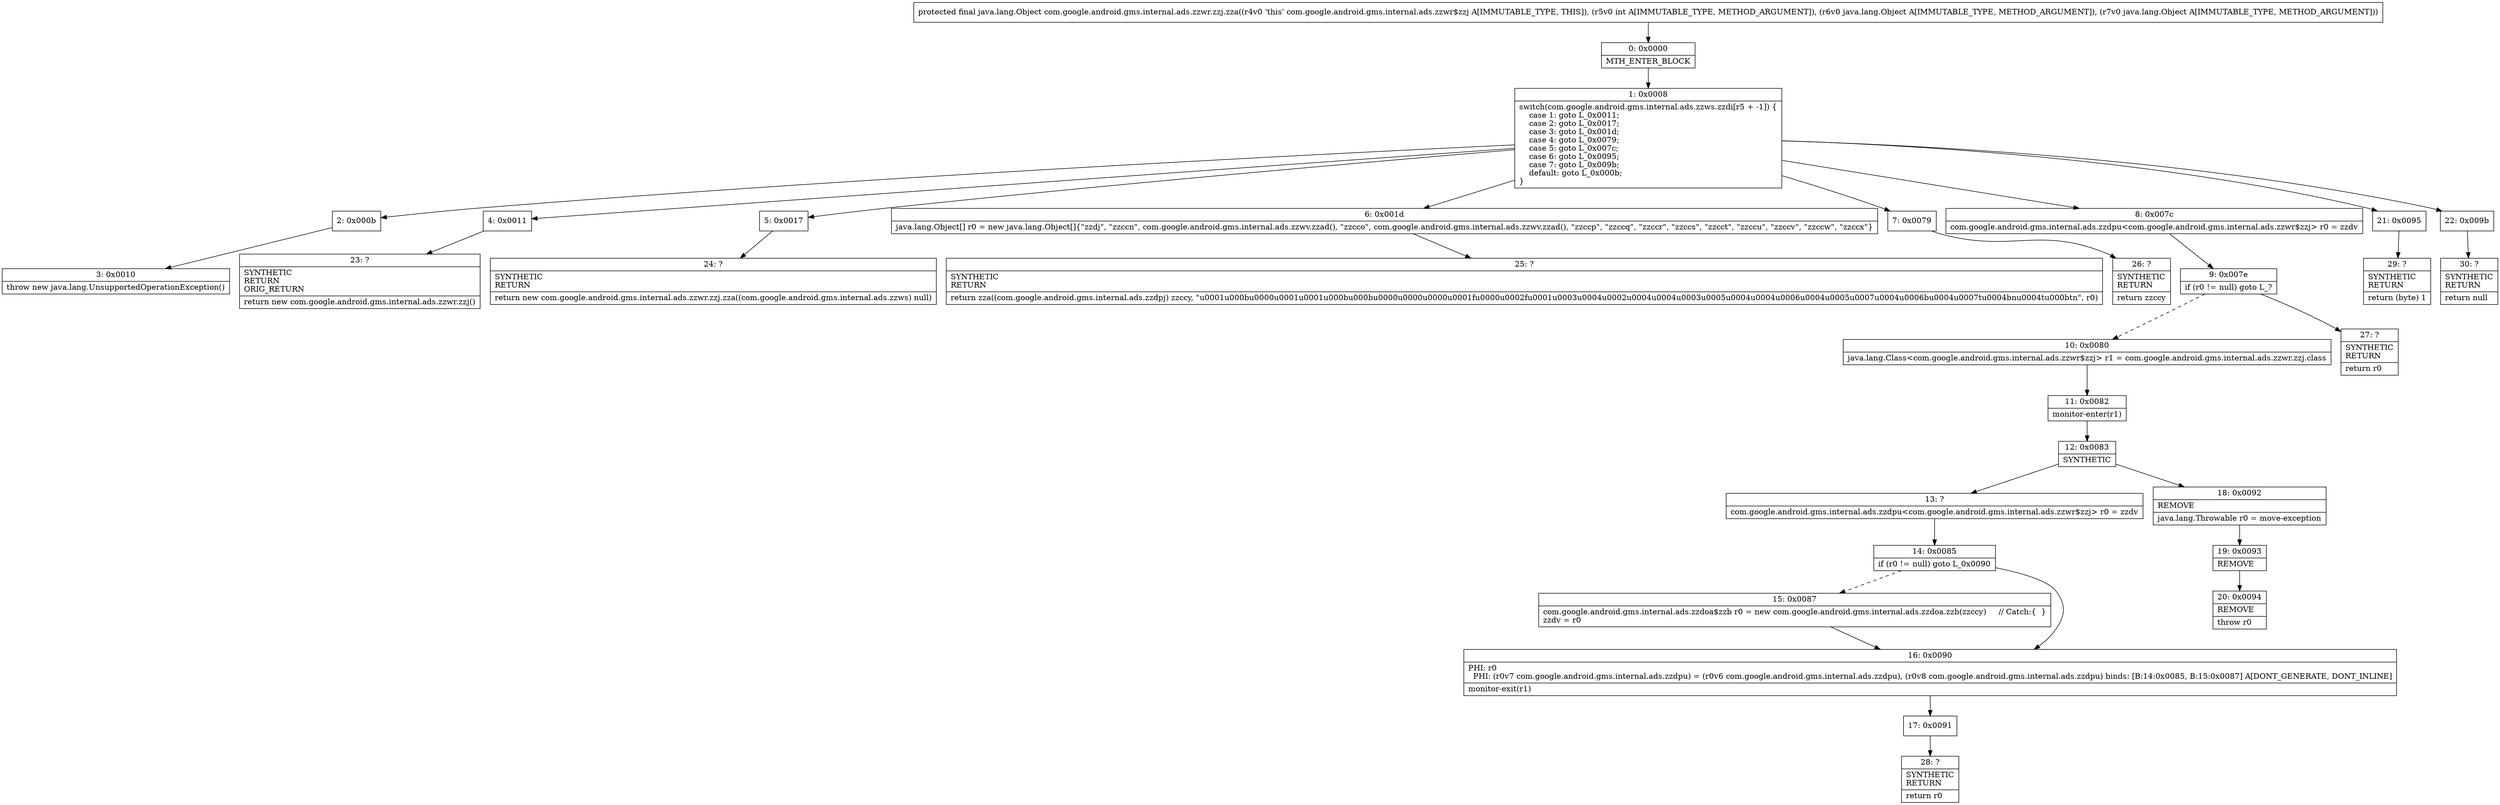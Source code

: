 digraph "CFG forcom.google.android.gms.internal.ads.zzwr.zzj.zza(ILjava\/lang\/Object;Ljava\/lang\/Object;)Ljava\/lang\/Object;" {
Node_0 [shape=record,label="{0\:\ 0x0000|MTH_ENTER_BLOCK\l}"];
Node_1 [shape=record,label="{1\:\ 0x0008|switch(com.google.android.gms.internal.ads.zzws.zzdi[r5 + \-1]) \{\l    case 1: goto L_0x0011;\l    case 2: goto L_0x0017;\l    case 3: goto L_0x001d;\l    case 4: goto L_0x0079;\l    case 5: goto L_0x007c;\l    case 6: goto L_0x0095;\l    case 7: goto L_0x009b;\l    default: goto L_0x000b;\l\}\l}"];
Node_2 [shape=record,label="{2\:\ 0x000b}"];
Node_3 [shape=record,label="{3\:\ 0x0010|throw new java.lang.UnsupportedOperationException()\l}"];
Node_4 [shape=record,label="{4\:\ 0x0011}"];
Node_5 [shape=record,label="{5\:\ 0x0017}"];
Node_6 [shape=record,label="{6\:\ 0x001d|java.lang.Object[] r0 = new java.lang.Object[]\{\"zzdj\", \"zzccn\", com.google.android.gms.internal.ads.zzwv.zzad(), \"zzcco\", com.google.android.gms.internal.ads.zzwv.zzad(), \"zzccp\", \"zzccq\", \"zzccr\", \"zzccs\", \"zzcct\", \"zzccu\", \"zzccv\", \"zzccw\", \"zzccx\"\}\l}"];
Node_7 [shape=record,label="{7\:\ 0x0079}"];
Node_8 [shape=record,label="{8\:\ 0x007c|com.google.android.gms.internal.ads.zzdpu\<com.google.android.gms.internal.ads.zzwr$zzj\> r0 = zzdv\l}"];
Node_9 [shape=record,label="{9\:\ 0x007e|if (r0 != null) goto L_?\l}"];
Node_10 [shape=record,label="{10\:\ 0x0080|java.lang.Class\<com.google.android.gms.internal.ads.zzwr$zzj\> r1 = com.google.android.gms.internal.ads.zzwr.zzj.class\l}"];
Node_11 [shape=record,label="{11\:\ 0x0082|monitor\-enter(r1)\l}"];
Node_12 [shape=record,label="{12\:\ 0x0083|SYNTHETIC\l}"];
Node_13 [shape=record,label="{13\:\ ?|com.google.android.gms.internal.ads.zzdpu\<com.google.android.gms.internal.ads.zzwr$zzj\> r0 = zzdv\l}"];
Node_14 [shape=record,label="{14\:\ 0x0085|if (r0 != null) goto L_0x0090\l}"];
Node_15 [shape=record,label="{15\:\ 0x0087|com.google.android.gms.internal.ads.zzdoa$zzb r0 = new com.google.android.gms.internal.ads.zzdoa.zzb(zzccy)     \/\/ Catch:\{  \}\lzzdv = r0\l}"];
Node_16 [shape=record,label="{16\:\ 0x0090|PHI: r0 \l  PHI: (r0v7 com.google.android.gms.internal.ads.zzdpu) = (r0v6 com.google.android.gms.internal.ads.zzdpu), (r0v8 com.google.android.gms.internal.ads.zzdpu) binds: [B:14:0x0085, B:15:0x0087] A[DONT_GENERATE, DONT_INLINE]\l|monitor\-exit(r1)\l}"];
Node_17 [shape=record,label="{17\:\ 0x0091}"];
Node_18 [shape=record,label="{18\:\ 0x0092|REMOVE\l|java.lang.Throwable r0 = move\-exception\l}"];
Node_19 [shape=record,label="{19\:\ 0x0093|REMOVE\l}"];
Node_20 [shape=record,label="{20\:\ 0x0094|REMOVE\l|throw r0\l}"];
Node_21 [shape=record,label="{21\:\ 0x0095}"];
Node_22 [shape=record,label="{22\:\ 0x009b}"];
Node_23 [shape=record,label="{23\:\ ?|SYNTHETIC\lRETURN\lORIG_RETURN\l|return new com.google.android.gms.internal.ads.zzwr.zzj()\l}"];
Node_24 [shape=record,label="{24\:\ ?|SYNTHETIC\lRETURN\l|return new com.google.android.gms.internal.ads.zzwr.zzj.zza((com.google.android.gms.internal.ads.zzws) null)\l}"];
Node_25 [shape=record,label="{25\:\ ?|SYNTHETIC\lRETURN\l|return zza((com.google.android.gms.internal.ads.zzdpj) zzccy, \"u0001u000bu0000u0001u0001u000bu000bu0000u0000u0000u0001fu0000u0002fu0001u0003u0004u0002u0004u0004u0003u0005u0004u0004u0006u0004u0005u0007u0004u0006bu0004u0007tu0004bnu0004tu000btn\", r0)\l}"];
Node_26 [shape=record,label="{26\:\ ?|SYNTHETIC\lRETURN\l|return zzccy\l}"];
Node_27 [shape=record,label="{27\:\ ?|SYNTHETIC\lRETURN\l|return r0\l}"];
Node_28 [shape=record,label="{28\:\ ?|SYNTHETIC\lRETURN\l|return r0\l}"];
Node_29 [shape=record,label="{29\:\ ?|SYNTHETIC\lRETURN\l|return (byte) 1\l}"];
Node_30 [shape=record,label="{30\:\ ?|SYNTHETIC\lRETURN\l|return null\l}"];
MethodNode[shape=record,label="{protected final java.lang.Object com.google.android.gms.internal.ads.zzwr.zzj.zza((r4v0 'this' com.google.android.gms.internal.ads.zzwr$zzj A[IMMUTABLE_TYPE, THIS]), (r5v0 int A[IMMUTABLE_TYPE, METHOD_ARGUMENT]), (r6v0 java.lang.Object A[IMMUTABLE_TYPE, METHOD_ARGUMENT]), (r7v0 java.lang.Object A[IMMUTABLE_TYPE, METHOD_ARGUMENT])) }"];
MethodNode -> Node_0;
Node_0 -> Node_1;
Node_1 -> Node_2;
Node_1 -> Node_4;
Node_1 -> Node_5;
Node_1 -> Node_6;
Node_1 -> Node_7;
Node_1 -> Node_8;
Node_1 -> Node_21;
Node_1 -> Node_22;
Node_2 -> Node_3;
Node_4 -> Node_23;
Node_5 -> Node_24;
Node_6 -> Node_25;
Node_7 -> Node_26;
Node_8 -> Node_9;
Node_9 -> Node_10[style=dashed];
Node_9 -> Node_27;
Node_10 -> Node_11;
Node_11 -> Node_12;
Node_12 -> Node_13;
Node_12 -> Node_18;
Node_13 -> Node_14;
Node_14 -> Node_15[style=dashed];
Node_14 -> Node_16;
Node_15 -> Node_16;
Node_16 -> Node_17;
Node_17 -> Node_28;
Node_18 -> Node_19;
Node_19 -> Node_20;
Node_21 -> Node_29;
Node_22 -> Node_30;
}

